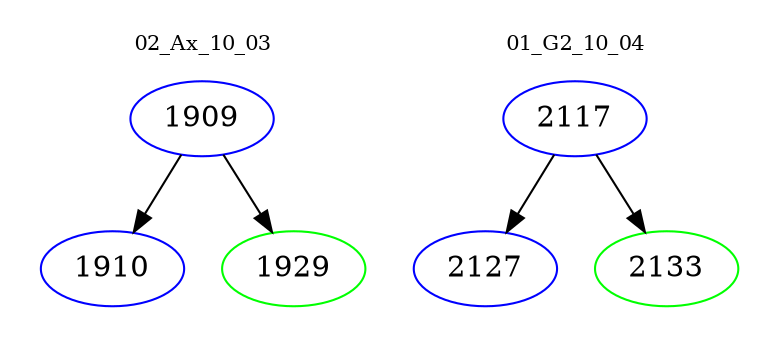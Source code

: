 digraph{
subgraph cluster_0 {
color = white
label = "02_Ax_10_03";
fontsize=10;
T0_1909 [label="1909", color="blue"]
T0_1909 -> T0_1910 [color="black"]
T0_1910 [label="1910", color="blue"]
T0_1909 -> T0_1929 [color="black"]
T0_1929 [label="1929", color="green"]
}
subgraph cluster_1 {
color = white
label = "01_G2_10_04";
fontsize=10;
T1_2117 [label="2117", color="blue"]
T1_2117 -> T1_2127 [color="black"]
T1_2127 [label="2127", color="blue"]
T1_2117 -> T1_2133 [color="black"]
T1_2133 [label="2133", color="green"]
}
}
